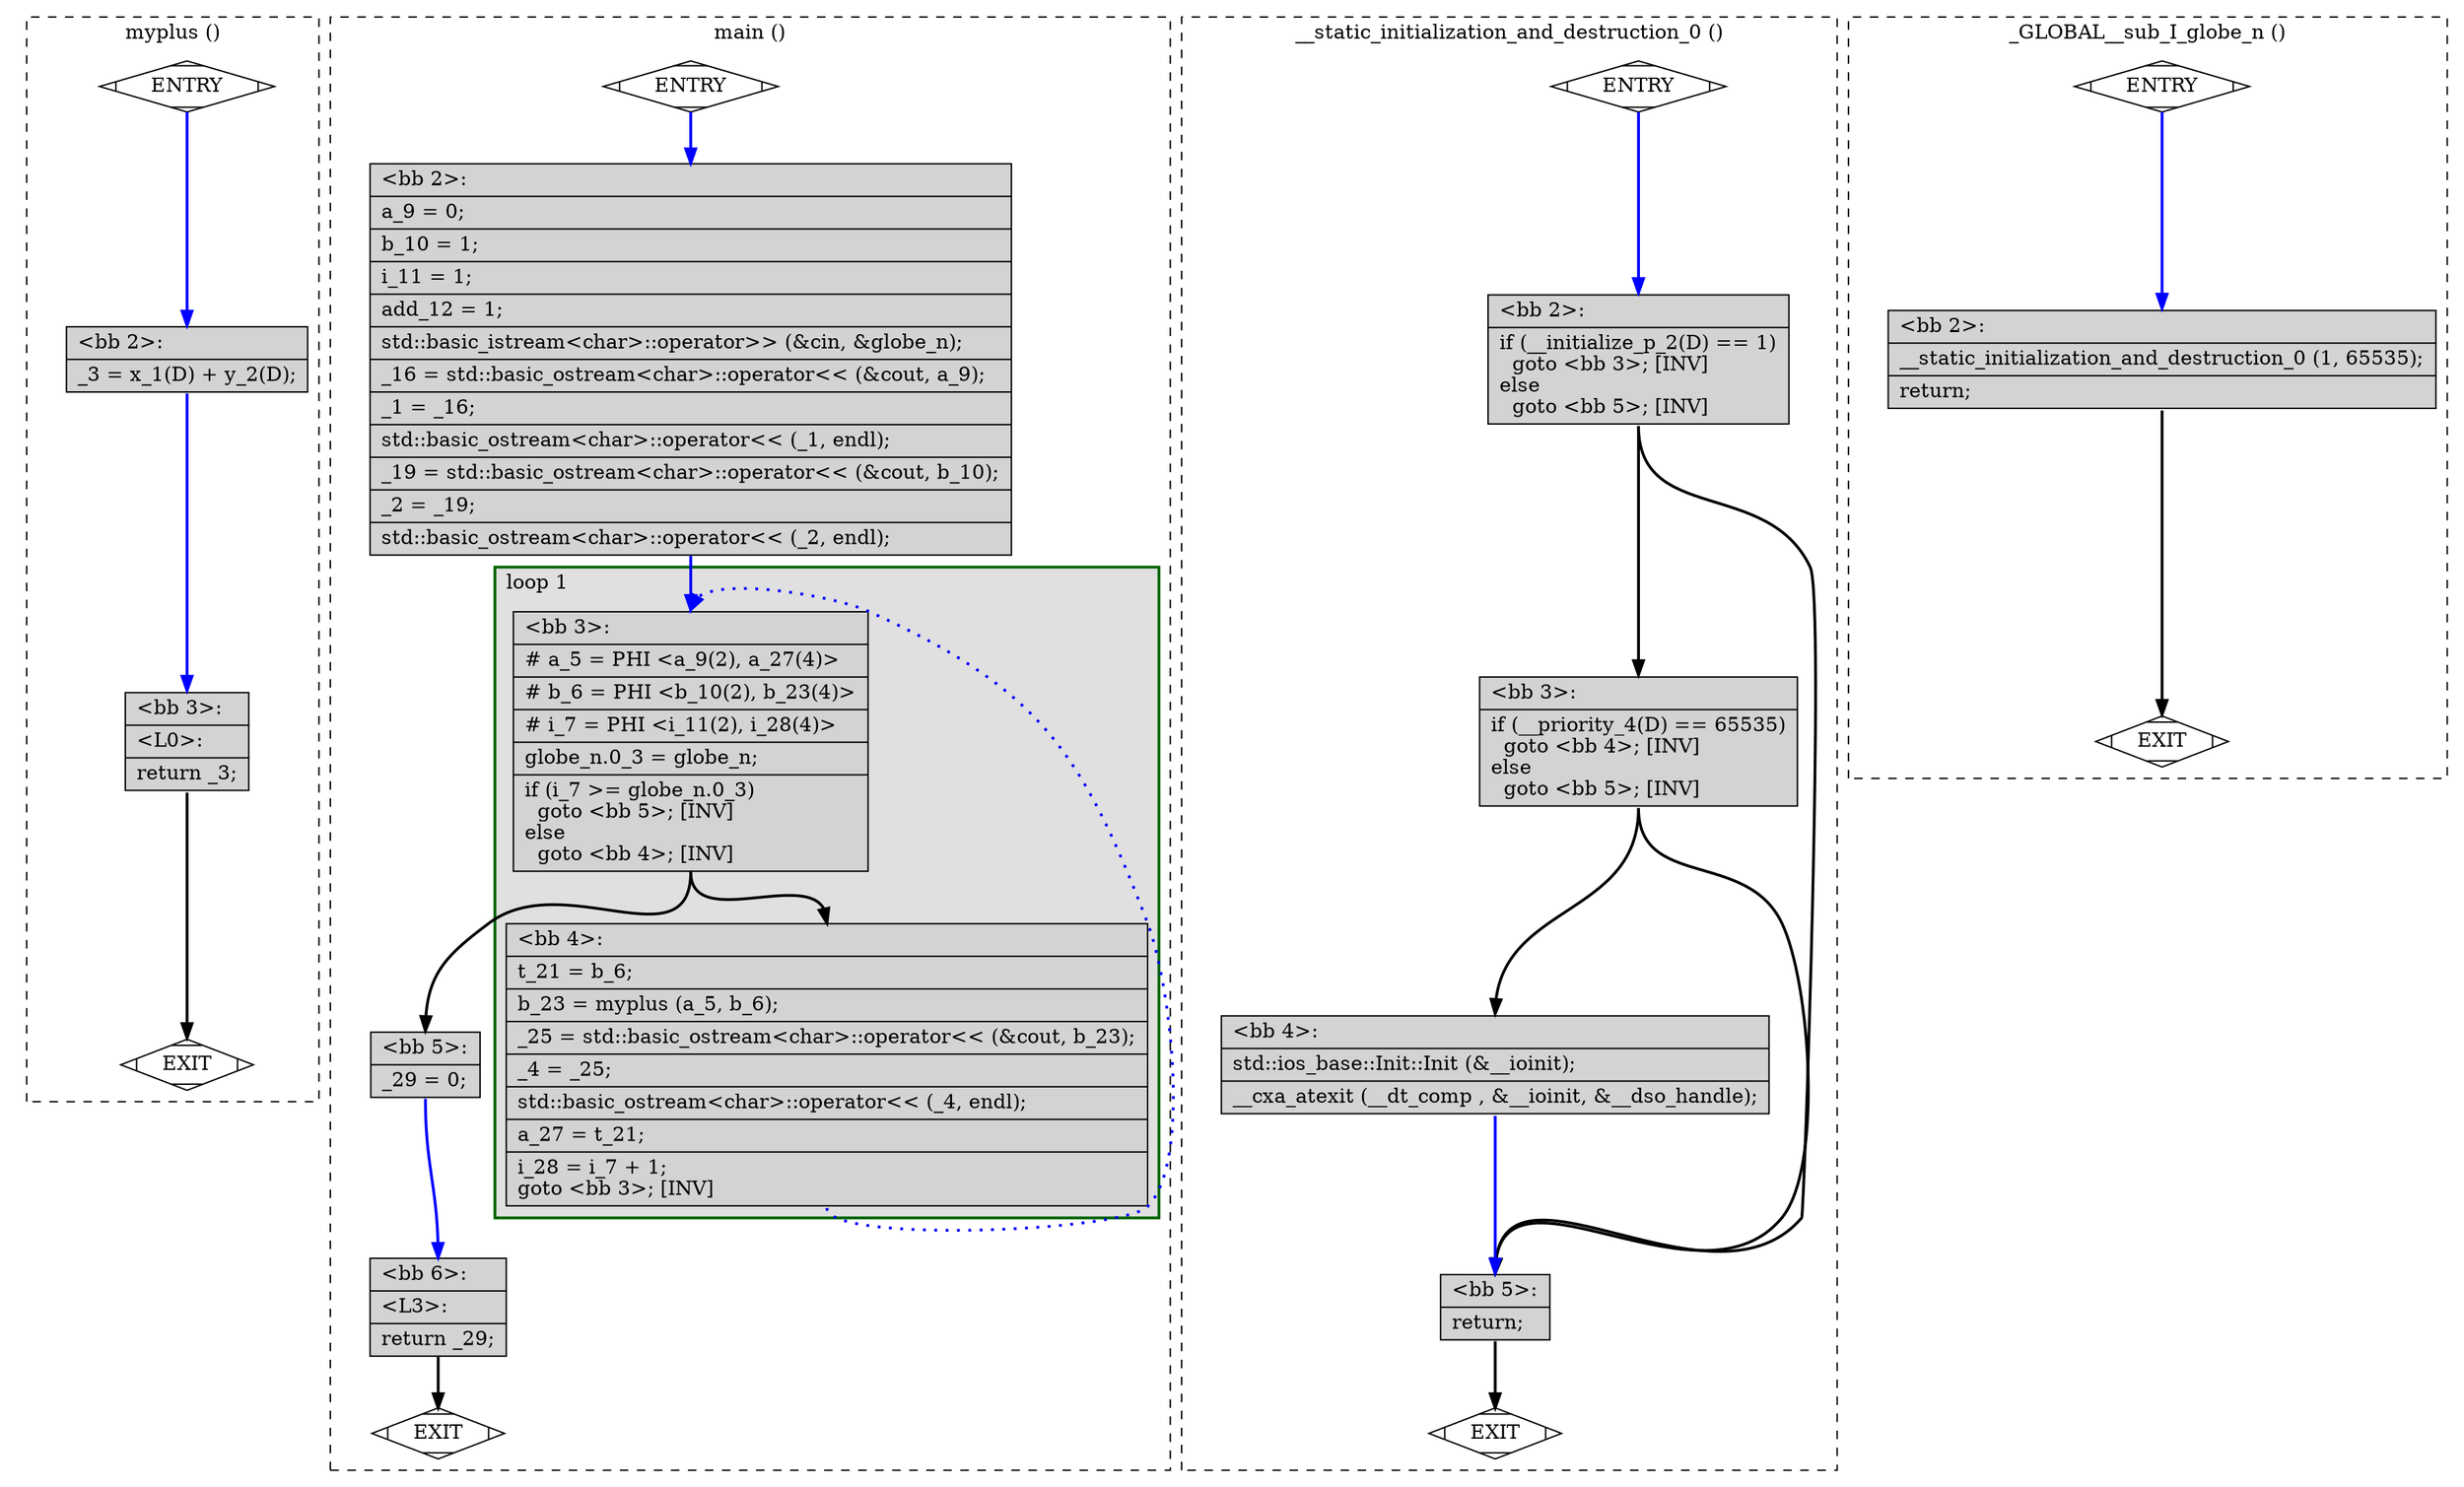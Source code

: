 digraph "fibo.cpp.019t.ssa" {
overlap=false;
subgraph "cluster_myplus" {
	style="dashed";
	color="black";
	label="myplus ()";
	fn_1522_basic_block_0 [shape=Mdiamond,style=filled,fillcolor=white,label="ENTRY"];

	fn_1522_basic_block_1 [shape=Mdiamond,style=filled,fillcolor=white,label="EXIT"];

	fn_1522_basic_block_2 [shape=record,style=filled,fillcolor=lightgrey,label="{\<bb\ 2\>:\l\
|_3\ =\ x_1(D)\ +\ y_2(D);\l\
}"];

	fn_1522_basic_block_3 [shape=record,style=filled,fillcolor=lightgrey,label="{\<bb\ 3\>:\l\
|\<L0\>:\l\
|return\ _3;\l\
}"];

	fn_1522_basic_block_0:s -> fn_1522_basic_block_2:n [style="solid,bold",color=blue,weight=100,constraint=true];
	fn_1522_basic_block_2:s -> fn_1522_basic_block_3:n [style="solid,bold",color=blue,weight=100,constraint=true];
	fn_1522_basic_block_3:s -> fn_1522_basic_block_1:n [style="solid,bold",color=black,weight=10,constraint=true];
	fn_1522_basic_block_0:s -> fn_1522_basic_block_1:n [style="invis",constraint=true];
}
subgraph "cluster_main" {
	style="dashed";
	color="black";
	label="main ()";
	subgraph cluster_1523_1 {
	style="filled";
	color="darkgreen";
	fillcolor="grey88";
	label="loop 1";
	labeljust=l;
	penwidth=2;
	fn_1523_basic_block_3 [shape=record,style=filled,fillcolor=lightgrey,label="{\<bb\ 3\>:\l\
|#\ a_5\ =\ PHI\ \<a_9(2),\ a_27(4)\>\l\
|#\ b_6\ =\ PHI\ \<b_10(2),\ b_23(4)\>\l\
|#\ i_7\ =\ PHI\ \<i_11(2),\ i_28(4)\>\l\
|globe_n.0_3\ =\ globe_n;\l\
|if\ (i_7\ \>=\ globe_n.0_3)\l\
\ \ goto\ \<bb\ 5\>;\ [INV]\l\
else\l\
\ \ goto\ \<bb\ 4\>;\ [INV]\l\
}"];

	fn_1523_basic_block_4 [shape=record,style=filled,fillcolor=lightgrey,label="{\<bb\ 4\>:\l\
|t_21\ =\ b_6;\l\
|b_23\ =\ myplus\ (a_5,\ b_6);\l\
|_25\ =\ std::basic_ostream\<char\>::operator\<\<\ (&cout,\ b_23);\l\
|_4\ =\ _25;\l\
|std::basic_ostream\<char\>::operator\<\<\ (_4,\ endl);\l\
|a_27\ =\ t_21;\l\
|i_28\ =\ i_7\ +\ 1;\l\
goto\ \<bb\ 3\>;\ [INV]\l\
}"];

	}
	fn_1523_basic_block_0 [shape=Mdiamond,style=filled,fillcolor=white,label="ENTRY"];

	fn_1523_basic_block_1 [shape=Mdiamond,style=filled,fillcolor=white,label="EXIT"];

	fn_1523_basic_block_2 [shape=record,style=filled,fillcolor=lightgrey,label="{\<bb\ 2\>:\l\
|a_9\ =\ 0;\l\
|b_10\ =\ 1;\l\
|i_11\ =\ 1;\l\
|add_12\ =\ 1;\l\
|std::basic_istream\<char\>::operator\>\>\ (&cin,\ &globe_n);\l\
|_16\ =\ std::basic_ostream\<char\>::operator\<\<\ (&cout,\ a_9);\l\
|_1\ =\ _16;\l\
|std::basic_ostream\<char\>::operator\<\<\ (_1,\ endl);\l\
|_19\ =\ std::basic_ostream\<char\>::operator\<\<\ (&cout,\ b_10);\l\
|_2\ =\ _19;\l\
|std::basic_ostream\<char\>::operator\<\<\ (_2,\ endl);\l\
}"];

	fn_1523_basic_block_5 [shape=record,style=filled,fillcolor=lightgrey,label="{\<bb\ 5\>:\l\
|_29\ =\ 0;\l\
}"];

	fn_1523_basic_block_6 [shape=record,style=filled,fillcolor=lightgrey,label="{\<bb\ 6\>:\l\
|\<L3\>:\l\
|return\ _29;\l\
}"];

	fn_1523_basic_block_0:s -> fn_1523_basic_block_2:n [style="solid,bold",color=blue,weight=100,constraint=true];
	fn_1523_basic_block_2:s -> fn_1523_basic_block_3:n [style="solid,bold",color=blue,weight=100,constraint=true];
	fn_1523_basic_block_3:s -> fn_1523_basic_block_5:n [style="solid,bold",color=black,weight=10,constraint=true];
	fn_1523_basic_block_3:s -> fn_1523_basic_block_4:n [style="solid,bold",color=black,weight=10,constraint=true];
	fn_1523_basic_block_4:s -> fn_1523_basic_block_3:n [style="dotted,bold",color=blue,weight=10,constraint=false];
	fn_1523_basic_block_5:s -> fn_1523_basic_block_6:n [style="solid,bold",color=blue,weight=100,constraint=true];
	fn_1523_basic_block_6:s -> fn_1523_basic_block_1:n [style="solid,bold",color=black,weight=10,constraint=true];
	fn_1523_basic_block_0:s -> fn_1523_basic_block_1:n [style="invis",constraint=true];
}
subgraph "cluster___static_initialization_and_destruction_0" {
	style="dashed";
	color="black";
	label="__static_initialization_and_destruction_0 ()";
	fn_2009_basic_block_0 [shape=Mdiamond,style=filled,fillcolor=white,label="ENTRY"];

	fn_2009_basic_block_1 [shape=Mdiamond,style=filled,fillcolor=white,label="EXIT"];

	fn_2009_basic_block_2 [shape=record,style=filled,fillcolor=lightgrey,label="{\<bb\ 2\>:\l\
|if\ (__initialize_p_2(D)\ ==\ 1)\l\
\ \ goto\ \<bb\ 3\>;\ [INV]\l\
else\l\
\ \ goto\ \<bb\ 5\>;\ [INV]\l\
}"];

	fn_2009_basic_block_3 [shape=record,style=filled,fillcolor=lightgrey,label="{\<bb\ 3\>:\l\
|if\ (__priority_4(D)\ ==\ 65535)\l\
\ \ goto\ \<bb\ 4\>;\ [INV]\l\
else\l\
\ \ goto\ \<bb\ 5\>;\ [INV]\l\
}"];

	fn_2009_basic_block_4 [shape=record,style=filled,fillcolor=lightgrey,label="{\<bb\ 4\>:\l\
|std::ios_base::Init::Init\ (&__ioinit);\l\
|__cxa_atexit\ (__dt_comp\ ,\ &__ioinit,\ &__dso_handle);\l\
}"];

	fn_2009_basic_block_5 [shape=record,style=filled,fillcolor=lightgrey,label="{\<bb\ 5\>:\l\
|return;\l\
}"];

	fn_2009_basic_block_0:s -> fn_2009_basic_block_2:n [style="solid,bold",color=blue,weight=100,constraint=true];
	fn_2009_basic_block_2:s -> fn_2009_basic_block_3:n [style="solid,bold",color=black,weight=10,constraint=true];
	fn_2009_basic_block_2:s -> fn_2009_basic_block_5:n [style="solid,bold",color=black,weight=10,constraint=true];
	fn_2009_basic_block_3:s -> fn_2009_basic_block_4:n [style="solid,bold",color=black,weight=10,constraint=true];
	fn_2009_basic_block_3:s -> fn_2009_basic_block_5:n [style="solid,bold",color=black,weight=10,constraint=true];
	fn_2009_basic_block_4:s -> fn_2009_basic_block_5:n [style="solid,bold",color=blue,weight=100,constraint=true];
	fn_2009_basic_block_5:s -> fn_2009_basic_block_1:n [style="solid,bold",color=black,weight=10,constraint=true];
	fn_2009_basic_block_0:s -> fn_2009_basic_block_1:n [style="invis",constraint=true];
}
subgraph "cluster__GLOBAL__sub_I_globe_n" {
	style="dashed";
	color="black";
	label="_GLOBAL__sub_I_globe_n ()";
	fn_2010_basic_block_0 [shape=Mdiamond,style=filled,fillcolor=white,label="ENTRY"];

	fn_2010_basic_block_1 [shape=Mdiamond,style=filled,fillcolor=white,label="EXIT"];

	fn_2010_basic_block_2 [shape=record,style=filled,fillcolor=lightgrey,label="{\<bb\ 2\>:\l\
|__static_initialization_and_destruction_0\ (1,\ 65535);\l\
|return;\l\
}"];

	fn_2010_basic_block_0:s -> fn_2010_basic_block_2:n [style="solid,bold",color=blue,weight=100,constraint=true];
	fn_2010_basic_block_2:s -> fn_2010_basic_block_1:n [style="solid,bold",color=black,weight=10,constraint=true];
	fn_2010_basic_block_0:s -> fn_2010_basic_block_1:n [style="invis",constraint=true];
}
}
